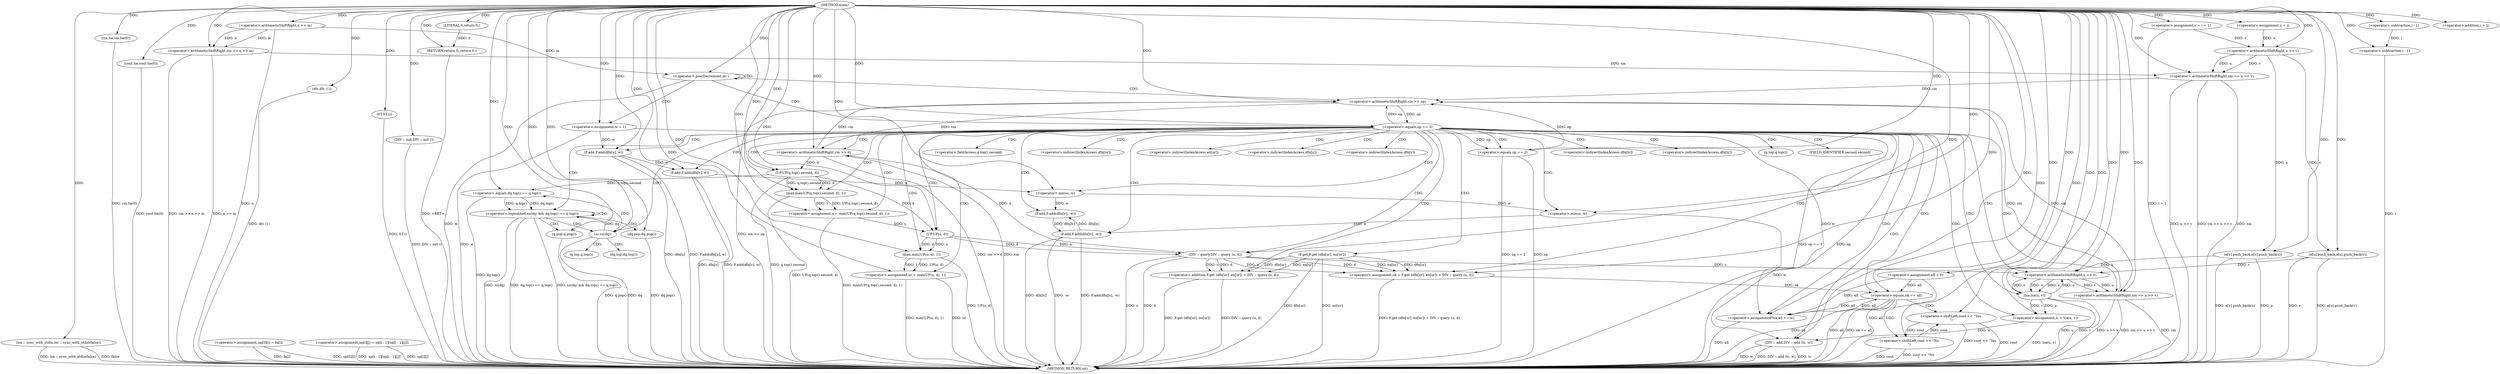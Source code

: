digraph "main" {  
"1000749" [label = "(METHOD,main)" ]
"1000945" [label = "(METHOD_RETURN,int)" ]
"1000751" [label = "(ios :: sync_with_stdio,ios :: sync_with_stdio(false))" ]
"1000753" [label = "(cin.tie,cin.tie(0))" ]
"1000755" [label = "(cout.tie,cout.tie(0))" ]
"1000757" [label = "(<operator>.arithmeticShiftRight,cin >> n >> m)" ]
"1000782" [label = "(dfs,dfs (1))" ]
"1000784" [label = "(ST,ST ())" ]
"1000785" [label = "(<operator>.assignment,up[0][i] = fa[i])" ]
"1000794" [label = "(<operator>.assignment,up[i][j] = up[i - 1][up[i - 1][j]])" ]
"1000813" [label = "(DIV :: init,DIV :: init ())" ]
"1000815" [label = "(<operator>.assignment,all = 0)" ]
"1000943" [label = "(RETURN,return 0;,return 0;)" ]
"1000764" [label = "(<operator>.assignment,u = i)" ]
"1000768" [label = "(<operator>.assignment,v = i + 1)" ]
"1000773" [label = "(<operator>.arithmeticShiftRight,cin >> u >> v)" ]
"1000778" [label = "(e[u].push_back,e[u].push_back(v))" ]
"1000780" [label = "(e[v].push_back,e[v].push_back(u))" ]
"1000819" [label = "(<operator>.postDecrement,m--)" ]
"1000944" [label = "(LITERAL,0,return 0;)" ]
"1000759" [label = "(<operator>.arithmeticShiftRight,n >> m)" ]
"1000827" [label = "(<operator>.assignment,w = 1)" ]
"1000830" [label = "(<operator>.arithmeticShiftRight,cin >> op)" ]
"1000770" [label = "(<operator>.addition,i + 1)" ]
"1000775" [label = "(<operator>.arithmeticShiftRight,u >> v)" ]
"1000834" [label = "(<operator>.equals,op == 3)" ]
"1000803" [label = "(<operator>.subtraction,i - 1)" ]
"1000848" [label = "(<operator>.arithmeticShiftRight,cin >> d)" ]
"1000851" [label = "(<operator>.assignment,u = max(UP(q.top().second, d), 1))" ]
"1000861" [label = "(<operator>.assignment,ur = max(UP(u, d), 1))" ]
"1000869" [label = "(<operator>.assignment,ok = F.get (dfn[ur], en[ur]) + DIV :: query (u, d))" ]
"1000809" [label = "(<operator>.subtraction,i - 1)" ]
"1000839" [label = "(<operator>.logicalAnd,sz(dq) && dq.top() == q.top())" ]
"1000883" [label = "(<operator>.equals,ok == all)" ]
"1000886" [label = "(<operator>.shiftLeft,cout << \"Yes\n\")" ]
"1000895" [label = "(<operator>.arithmeticShiftRight,cin >> u >> v)" ]
"1000901" [label = "(<operator>.assignment,lc = lca(u, v))" ]
"1000913" [label = "(<operator>.assignmentPlus,all += w)" ]
"1000940" [label = "(DIV :: add,DIV :: add (lc, w))" ]
"1000846" [label = "(dq.pop,dq.pop())" ]
"1000847" [label = "(q.pop,q.pop())" ]
"1000853" [label = "(max,max(UP(q.top().second, d), 1))" ]
"1000863" [label = "(max,max(UP(u, d), 1))" ]
"1000871" [label = "(<operator>.addition,F.get (dfn[ur], en[ur]) + DIV :: query (u, d))" ]
"1000890" [label = "(<operator>.shiftLeft,cout << \"No\n\")" ]
"1000907" [label = "(<operator>.equals,op == 2)" ]
"1000917" [label = "(F.add,F.add(dfn[u], w))" ]
"1000922" [label = "(F.add,F.add(dfn[v], w))" ]
"1000928" [label = "(F.add,F.add(dfn[lc], -w))" ]
"1000934" [label = "(F.add,F.add(dfn[lc], -w))" ]
"1000840" [label = "(sz,sz(dq))" ]
"1000842" [label = "(<operator>.equals,dq.top() == q.top())" ]
"1000854" [label = "(UP,UP(q.top().second, d))" ]
"1000864" [label = "(UP,UP(u, d))" ]
"1000872" [label = "(F.get,F.get (dfn[ur], en[ur]))" ]
"1000879" [label = "(DIV :: query,DIV :: query (u, d))" ]
"1000897" [label = "(<operator>.arithmeticShiftRight,u >> v)" ]
"1000903" [label = "(lca,lca(u, v))" ]
"1000932" [label = "(<operator>.minus,-w)" ]
"1000938" [label = "(<operator>.minus,-w)" ]
"1000843" [label = "(dq.top,dq.top())" ]
"1000844" [label = "(q.top,q.top())" ]
"1000855" [label = "(<operator>.fieldAccess,q.top().second)" ]
"1000873" [label = "(<operator>.indirectIndexAccess,dfn[ur])" ]
"1000876" [label = "(<operator>.indirectIndexAccess,en[ur])" ]
"1000918" [label = "(<operator>.indirectIndexAccess,dfn[u])" ]
"1000923" [label = "(<operator>.indirectIndexAccess,dfn[v])" ]
"1000929" [label = "(<operator>.indirectIndexAccess,dfn[lc])" ]
"1000935" [label = "(<operator>.indirectIndexAccess,dfn[lc])" ]
"1000856" [label = "(q.top,q.top())" ]
"1000857" [label = "(FIELD_IDENTIFIER,second,second)" ]
  "1000751" -> "1000945"  [ label = "DDG: ios :: sync_with_stdio(false)"] 
  "1000753" -> "1000945"  [ label = "DDG: cin.tie(0)"] 
  "1000755" -> "1000945"  [ label = "DDG: cout.tie(0)"] 
  "1000757" -> "1000945"  [ label = "DDG: n >> m"] 
  "1000757" -> "1000945"  [ label = "DDG: cin >> n >> m"] 
  "1000768" -> "1000945"  [ label = "DDG: i + 1"] 
  "1000773" -> "1000945"  [ label = "DDG: cin"] 
  "1000773" -> "1000945"  [ label = "DDG: u >> v"] 
  "1000773" -> "1000945"  [ label = "DDG: cin >> u >> v"] 
  "1000778" -> "1000945"  [ label = "DDG: v"] 
  "1000778" -> "1000945"  [ label = "DDG: e[u].push_back(v)"] 
  "1000780" -> "1000945"  [ label = "DDG: u"] 
  "1000780" -> "1000945"  [ label = "DDG: e[v].push_back(u)"] 
  "1000782" -> "1000945"  [ label = "DDG: dfs (1)"] 
  "1000784" -> "1000945"  [ label = "DDG: ST ()"] 
  "1000785" -> "1000945"  [ label = "DDG: up[0][i]"] 
  "1000785" -> "1000945"  [ label = "DDG: fa[i]"] 
  "1000794" -> "1000945"  [ label = "DDG: up[i][j]"] 
  "1000809" -> "1000945"  [ label = "DDG: i"] 
  "1000794" -> "1000945"  [ label = "DDG: up[i - 1][up[i - 1][j]]"] 
  "1000813" -> "1000945"  [ label = "DDG: DIV :: init ()"] 
  "1000815" -> "1000945"  [ label = "DDG: all"] 
  "1000819" -> "1000945"  [ label = "DDG: m"] 
  "1000827" -> "1000945"  [ label = "DDG: w"] 
  "1000830" -> "1000945"  [ label = "DDG: cin >> op"] 
  "1000834" -> "1000945"  [ label = "DDG: op"] 
  "1000834" -> "1000945"  [ label = "DDG: op == 3"] 
  "1000895" -> "1000945"  [ label = "DDG: cin"] 
  "1000895" -> "1000945"  [ label = "DDG: u >> v"] 
  "1000895" -> "1000945"  [ label = "DDG: cin >> u >> v"] 
  "1000903" -> "1000945"  [ label = "DDG: u"] 
  "1000903" -> "1000945"  [ label = "DDG: v"] 
  "1000901" -> "1000945"  [ label = "DDG: lca(u, v)"] 
  "1000907" -> "1000945"  [ label = "DDG: op"] 
  "1000907" -> "1000945"  [ label = "DDG: op == 2"] 
  "1000913" -> "1000945"  [ label = "DDG: all"] 
  "1000917" -> "1000945"  [ label = "DDG: dfn[u]"] 
  "1000917" -> "1000945"  [ label = "DDG: F.add(dfn[u], w)"] 
  "1000922" -> "1000945"  [ label = "DDG: dfn[v]"] 
  "1000922" -> "1000945"  [ label = "DDG: F.add(dfn[v], w)"] 
  "1000934" -> "1000945"  [ label = "DDG: dfn[lc]"] 
  "1000934" -> "1000945"  [ label = "DDG: -w"] 
  "1000934" -> "1000945"  [ label = "DDG: F.add(dfn[lc], -w)"] 
  "1000940" -> "1000945"  [ label = "DDG: lc"] 
  "1000940" -> "1000945"  [ label = "DDG: w"] 
  "1000940" -> "1000945"  [ label = "DDG: DIV :: add (lc, w)"] 
  "1000839" -> "1000945"  [ label = "DDG: sz(dq)"] 
  "1000842" -> "1000945"  [ label = "DDG: dq.top()"] 
  "1000839" -> "1000945"  [ label = "DDG: dq.top() == q.top()"] 
  "1000839" -> "1000945"  [ label = "DDG: sz(dq) && dq.top() == q.top()"] 
  "1000848" -> "1000945"  [ label = "DDG: cin"] 
  "1000848" -> "1000945"  [ label = "DDG: cin >> d"] 
  "1000854" -> "1000945"  [ label = "DDG: q.top().second"] 
  "1000853" -> "1000945"  [ label = "DDG: UP(q.top().second, d)"] 
  "1000851" -> "1000945"  [ label = "DDG: max(UP(q.top().second, d), 1)"] 
  "1000861" -> "1000945"  [ label = "DDG: ur"] 
  "1000863" -> "1000945"  [ label = "DDG: UP(u, d)"] 
  "1000861" -> "1000945"  [ label = "DDG: max(UP(u, d), 1)"] 
  "1000872" -> "1000945"  [ label = "DDG: dfn[ur]"] 
  "1000872" -> "1000945"  [ label = "DDG: en[ur]"] 
  "1000871" -> "1000945"  [ label = "DDG: F.get (dfn[ur], en[ur])"] 
  "1000879" -> "1000945"  [ label = "DDG: u"] 
  "1000879" -> "1000945"  [ label = "DDG: d"] 
  "1000871" -> "1000945"  [ label = "DDG: DIV :: query (u, d)"] 
  "1000869" -> "1000945"  [ label = "DDG: F.get (dfn[ur], en[ur]) + DIV :: query (u, d)"] 
  "1000883" -> "1000945"  [ label = "DDG: ok"] 
  "1000883" -> "1000945"  [ label = "DDG: all"] 
  "1000883" -> "1000945"  [ label = "DDG: ok == all"] 
  "1000890" -> "1000945"  [ label = "DDG: cout"] 
  "1000890" -> "1000945"  [ label = "DDG: cout << \"No\n\""] 
  "1000886" -> "1000945"  [ label = "DDG: cout"] 
  "1000886" -> "1000945"  [ label = "DDG: cout << \"Yes\n\""] 
  "1000846" -> "1000945"  [ label = "DDG: dq.pop()"] 
  "1000847" -> "1000945"  [ label = "DDG: q.pop()"] 
  "1000943" -> "1000945"  [ label = "DDG: <RET>"] 
  "1000759" -> "1000945"  [ label = "DDG: n"] 
  "1000840" -> "1000945"  [ label = "DDG: dq"] 
  "1000751" -> "1000945"  [ label = "DDG: false"] 
  "1000749" -> "1000784"  [ label = "DDG: "] 
  "1000749" -> "1000813"  [ label = "DDG: "] 
  "1000749" -> "1000815"  [ label = "DDG: "] 
  "1000944" -> "1000943"  [ label = "DDG: 0"] 
  "1000749" -> "1000943"  [ label = "DDG: "] 
  "1000749" -> "1000751"  [ label = "DDG: "] 
  "1000749" -> "1000753"  [ label = "DDG: "] 
  "1000749" -> "1000755"  [ label = "DDG: "] 
  "1000749" -> "1000757"  [ label = "DDG: "] 
  "1000759" -> "1000757"  [ label = "DDG: m"] 
  "1000759" -> "1000757"  [ label = "DDG: n"] 
  "1000749" -> "1000764"  [ label = "DDG: "] 
  "1000749" -> "1000768"  [ label = "DDG: "] 
  "1000749" -> "1000782"  [ label = "DDG: "] 
  "1000749" -> "1000944"  [ label = "DDG: "] 
  "1000749" -> "1000759"  [ label = "DDG: "] 
  "1000757" -> "1000773"  [ label = "DDG: cin"] 
  "1000749" -> "1000773"  [ label = "DDG: "] 
  "1000775" -> "1000773"  [ label = "DDG: v"] 
  "1000775" -> "1000773"  [ label = "DDG: u"] 
  "1000775" -> "1000778"  [ label = "DDG: v"] 
  "1000749" -> "1000778"  [ label = "DDG: "] 
  "1000775" -> "1000780"  [ label = "DDG: u"] 
  "1000749" -> "1000780"  [ label = "DDG: "] 
  "1000759" -> "1000819"  [ label = "DDG: m"] 
  "1000749" -> "1000819"  [ label = "DDG: "] 
  "1000749" -> "1000827"  [ label = "DDG: "] 
  "1000749" -> "1000770"  [ label = "DDG: "] 
  "1000764" -> "1000775"  [ label = "DDG: u"] 
  "1000749" -> "1000775"  [ label = "DDG: "] 
  "1000768" -> "1000775"  [ label = "DDG: v"] 
  "1000773" -> "1000830"  [ label = "DDG: cin"] 
  "1000895" -> "1000830"  [ label = "DDG: cin"] 
  "1000848" -> "1000830"  [ label = "DDG: cin"] 
  "1000749" -> "1000830"  [ label = "DDG: "] 
  "1000834" -> "1000830"  [ label = "DDG: op"] 
  "1000907" -> "1000830"  [ label = "DDG: op"] 
  "1000749" -> "1000803"  [ label = "DDG: "] 
  "1000830" -> "1000834"  [ label = "DDG: op"] 
  "1000749" -> "1000834"  [ label = "DDG: "] 
  "1000853" -> "1000851"  [ label = "DDG: 1"] 
  "1000853" -> "1000851"  [ label = "DDG: UP(q.top().second, d)"] 
  "1000863" -> "1000861"  [ label = "DDG: 1"] 
  "1000863" -> "1000861"  [ label = "DDG: UP(u, d)"] 
  "1000872" -> "1000869"  [ label = "DDG: en[ur]"] 
  "1000872" -> "1000869"  [ label = "DDG: dfn[ur]"] 
  "1000879" -> "1000869"  [ label = "DDG: u"] 
  "1000879" -> "1000869"  [ label = "DDG: d"] 
  "1000803" -> "1000809"  [ label = "DDG: i"] 
  "1000749" -> "1000809"  [ label = "DDG: "] 
  "1000830" -> "1000848"  [ label = "DDG: cin"] 
  "1000749" -> "1000848"  [ label = "DDG: "] 
  "1000879" -> "1000848"  [ label = "DDG: d"] 
  "1000749" -> "1000851"  [ label = "DDG: "] 
  "1000749" -> "1000861"  [ label = "DDG: "] 
  "1000749" -> "1000869"  [ label = "DDG: "] 
  "1000903" -> "1000901"  [ label = "DDG: v"] 
  "1000903" -> "1000901"  [ label = "DDG: u"] 
  "1000827" -> "1000913"  [ label = "DDG: w"] 
  "1000749" -> "1000913"  [ label = "DDG: "] 
  "1000840" -> "1000839"  [ label = "DDG: dq"] 
  "1000842" -> "1000839"  [ label = "DDG: dq.top()"] 
  "1000842" -> "1000839"  [ label = "DDG: q.top()"] 
  "1000749" -> "1000846"  [ label = "DDG: "] 
  "1000749" -> "1000847"  [ label = "DDG: "] 
  "1000854" -> "1000853"  [ label = "DDG: q.top().second"] 
  "1000854" -> "1000853"  [ label = "DDG: d"] 
  "1000749" -> "1000853"  [ label = "DDG: "] 
  "1000864" -> "1000863"  [ label = "DDG: d"] 
  "1000864" -> "1000863"  [ label = "DDG: u"] 
  "1000749" -> "1000863"  [ label = "DDG: "] 
  "1000872" -> "1000871"  [ label = "DDG: en[ur]"] 
  "1000872" -> "1000871"  [ label = "DDG: dfn[ur]"] 
  "1000879" -> "1000871"  [ label = "DDG: u"] 
  "1000879" -> "1000871"  [ label = "DDG: d"] 
  "1000869" -> "1000883"  [ label = "DDG: ok"] 
  "1000749" -> "1000883"  [ label = "DDG: "] 
  "1000815" -> "1000883"  [ label = "DDG: all"] 
  "1000913" -> "1000883"  [ label = "DDG: all"] 
  "1000890" -> "1000886"  [ label = "DDG: cout"] 
  "1000749" -> "1000886"  [ label = "DDG: "] 
  "1000830" -> "1000895"  [ label = "DDG: cin"] 
  "1000749" -> "1000895"  [ label = "DDG: "] 
  "1000897" -> "1000895"  [ label = "DDG: v"] 
  "1000897" -> "1000895"  [ label = "DDG: u"] 
  "1000749" -> "1000901"  [ label = "DDG: "] 
  "1000815" -> "1000913"  [ label = "DDG: all"] 
  "1000883" -> "1000913"  [ label = "DDG: all"] 
  "1000901" -> "1000940"  [ label = "DDG: lc"] 
  "1000749" -> "1000940"  [ label = "DDG: "] 
  "1000938" -> "1000940"  [ label = "DDG: w"] 
  "1000749" -> "1000840"  [ label = "DDG: "] 
  "1000749" -> "1000842"  [ label = "DDG: "] 
  "1000854" -> "1000842"  [ label = "DDG: q.top().second"] 
  "1000848" -> "1000854"  [ label = "DDG: d"] 
  "1000749" -> "1000854"  [ label = "DDG: "] 
  "1000851" -> "1000864"  [ label = "DDG: u"] 
  "1000749" -> "1000864"  [ label = "DDG: "] 
  "1000854" -> "1000864"  [ label = "DDG: d"] 
  "1000864" -> "1000879"  [ label = "DDG: u"] 
  "1000749" -> "1000879"  [ label = "DDG: "] 
  "1000864" -> "1000879"  [ label = "DDG: d"] 
  "1000886" -> "1000890"  [ label = "DDG: cout"] 
  "1000749" -> "1000890"  [ label = "DDG: "] 
  "1000780" -> "1000897"  [ label = "DDG: u"] 
  "1000903" -> "1000897"  [ label = "DDG: u"] 
  "1000879" -> "1000897"  [ label = "DDG: u"] 
  "1000749" -> "1000897"  [ label = "DDG: "] 
  "1000778" -> "1000897"  [ label = "DDG: v"] 
  "1000903" -> "1000897"  [ label = "DDG: v"] 
  "1000897" -> "1000903"  [ label = "DDG: u"] 
  "1000749" -> "1000903"  [ label = "DDG: "] 
  "1000897" -> "1000903"  [ label = "DDG: v"] 
  "1000834" -> "1000907"  [ label = "DDG: op"] 
  "1000749" -> "1000907"  [ label = "DDG: "] 
  "1000749" -> "1000917"  [ label = "DDG: "] 
  "1000827" -> "1000917"  [ label = "DDG: w"] 
  "1000917" -> "1000922"  [ label = "DDG: w"] 
  "1000749" -> "1000922"  [ label = "DDG: "] 
  "1000934" -> "1000928"  [ label = "DDG: dfn[lc]"] 
  "1000932" -> "1000928"  [ label = "DDG: w"] 
  "1000928" -> "1000934"  [ label = "DDG: dfn[lc]"] 
  "1000938" -> "1000934"  [ label = "DDG: w"] 
  "1000922" -> "1000932"  [ label = "DDG: w"] 
  "1000749" -> "1000932"  [ label = "DDG: "] 
  "1000932" -> "1000938"  [ label = "DDG: w"] 
  "1000749" -> "1000938"  [ label = "DDG: "] 
  "1000819" -> "1000819"  [ label = "CDG: "] 
  "1000819" -> "1000834"  [ label = "CDG: "] 
  "1000819" -> "1000830"  [ label = "CDG: "] 
  "1000819" -> "1000827"  [ label = "CDG: "] 
  "1000834" -> "1000883"  [ label = "CDG: "] 
  "1000834" -> "1000917"  [ label = "CDG: "] 
  "1000834" -> "1000876"  [ label = "CDG: "] 
  "1000834" -> "1000855"  [ label = "CDG: "] 
  "1000834" -> "1000848"  [ label = "CDG: "] 
  "1000834" -> "1000864"  [ label = "CDG: "] 
  "1000834" -> "1000903"  [ label = "CDG: "] 
  "1000834" -> "1000840"  [ label = "CDG: "] 
  "1000834" -> "1000871"  [ label = "CDG: "] 
  "1000834" -> "1000856"  [ label = "CDG: "] 
  "1000834" -> "1000934"  [ label = "CDG: "] 
  "1000834" -> "1000935"  [ label = "CDG: "] 
  "1000834" -> "1000901"  [ label = "CDG: "] 
  "1000834" -> "1000897"  [ label = "CDG: "] 
  "1000834" -> "1000854"  [ label = "CDG: "] 
  "1000834" -> "1000869"  [ label = "CDG: "] 
  "1000834" -> "1000861"  [ label = "CDG: "] 
  "1000834" -> "1000853"  [ label = "CDG: "] 
  "1000834" -> "1000851"  [ label = "CDG: "] 
  "1000834" -> "1000872"  [ label = "CDG: "] 
  "1000834" -> "1000922"  [ label = "CDG: "] 
  "1000834" -> "1000932"  [ label = "CDG: "] 
  "1000834" -> "1000940"  [ label = "CDG: "] 
  "1000834" -> "1000928"  [ label = "CDG: "] 
  "1000834" -> "1000923"  [ label = "CDG: "] 
  "1000834" -> "1000938"  [ label = "CDG: "] 
  "1000834" -> "1000895"  [ label = "CDG: "] 
  "1000834" -> "1000863"  [ label = "CDG: "] 
  "1000834" -> "1000929"  [ label = "CDG: "] 
  "1000834" -> "1000873"  [ label = "CDG: "] 
  "1000834" -> "1000913"  [ label = "CDG: "] 
  "1000834" -> "1000918"  [ label = "CDG: "] 
  "1000834" -> "1000879"  [ label = "CDG: "] 
  "1000834" -> "1000907"  [ label = "CDG: "] 
  "1000834" -> "1000839"  [ label = "CDG: "] 
  "1000834" -> "1000857"  [ label = "CDG: "] 
  "1000839" -> "1000840"  [ label = "CDG: "] 
  "1000839" -> "1000846"  [ label = "CDG: "] 
  "1000839" -> "1000847"  [ label = "CDG: "] 
  "1000839" -> "1000839"  [ label = "CDG: "] 
  "1000883" -> "1000890"  [ label = "CDG: "] 
  "1000883" -> "1000886"  [ label = "CDG: "] 
  "1000840" -> "1000842"  [ label = "CDG: "] 
  "1000840" -> "1000843"  [ label = "CDG: "] 
  "1000840" -> "1000844"  [ label = "CDG: "] 
}
